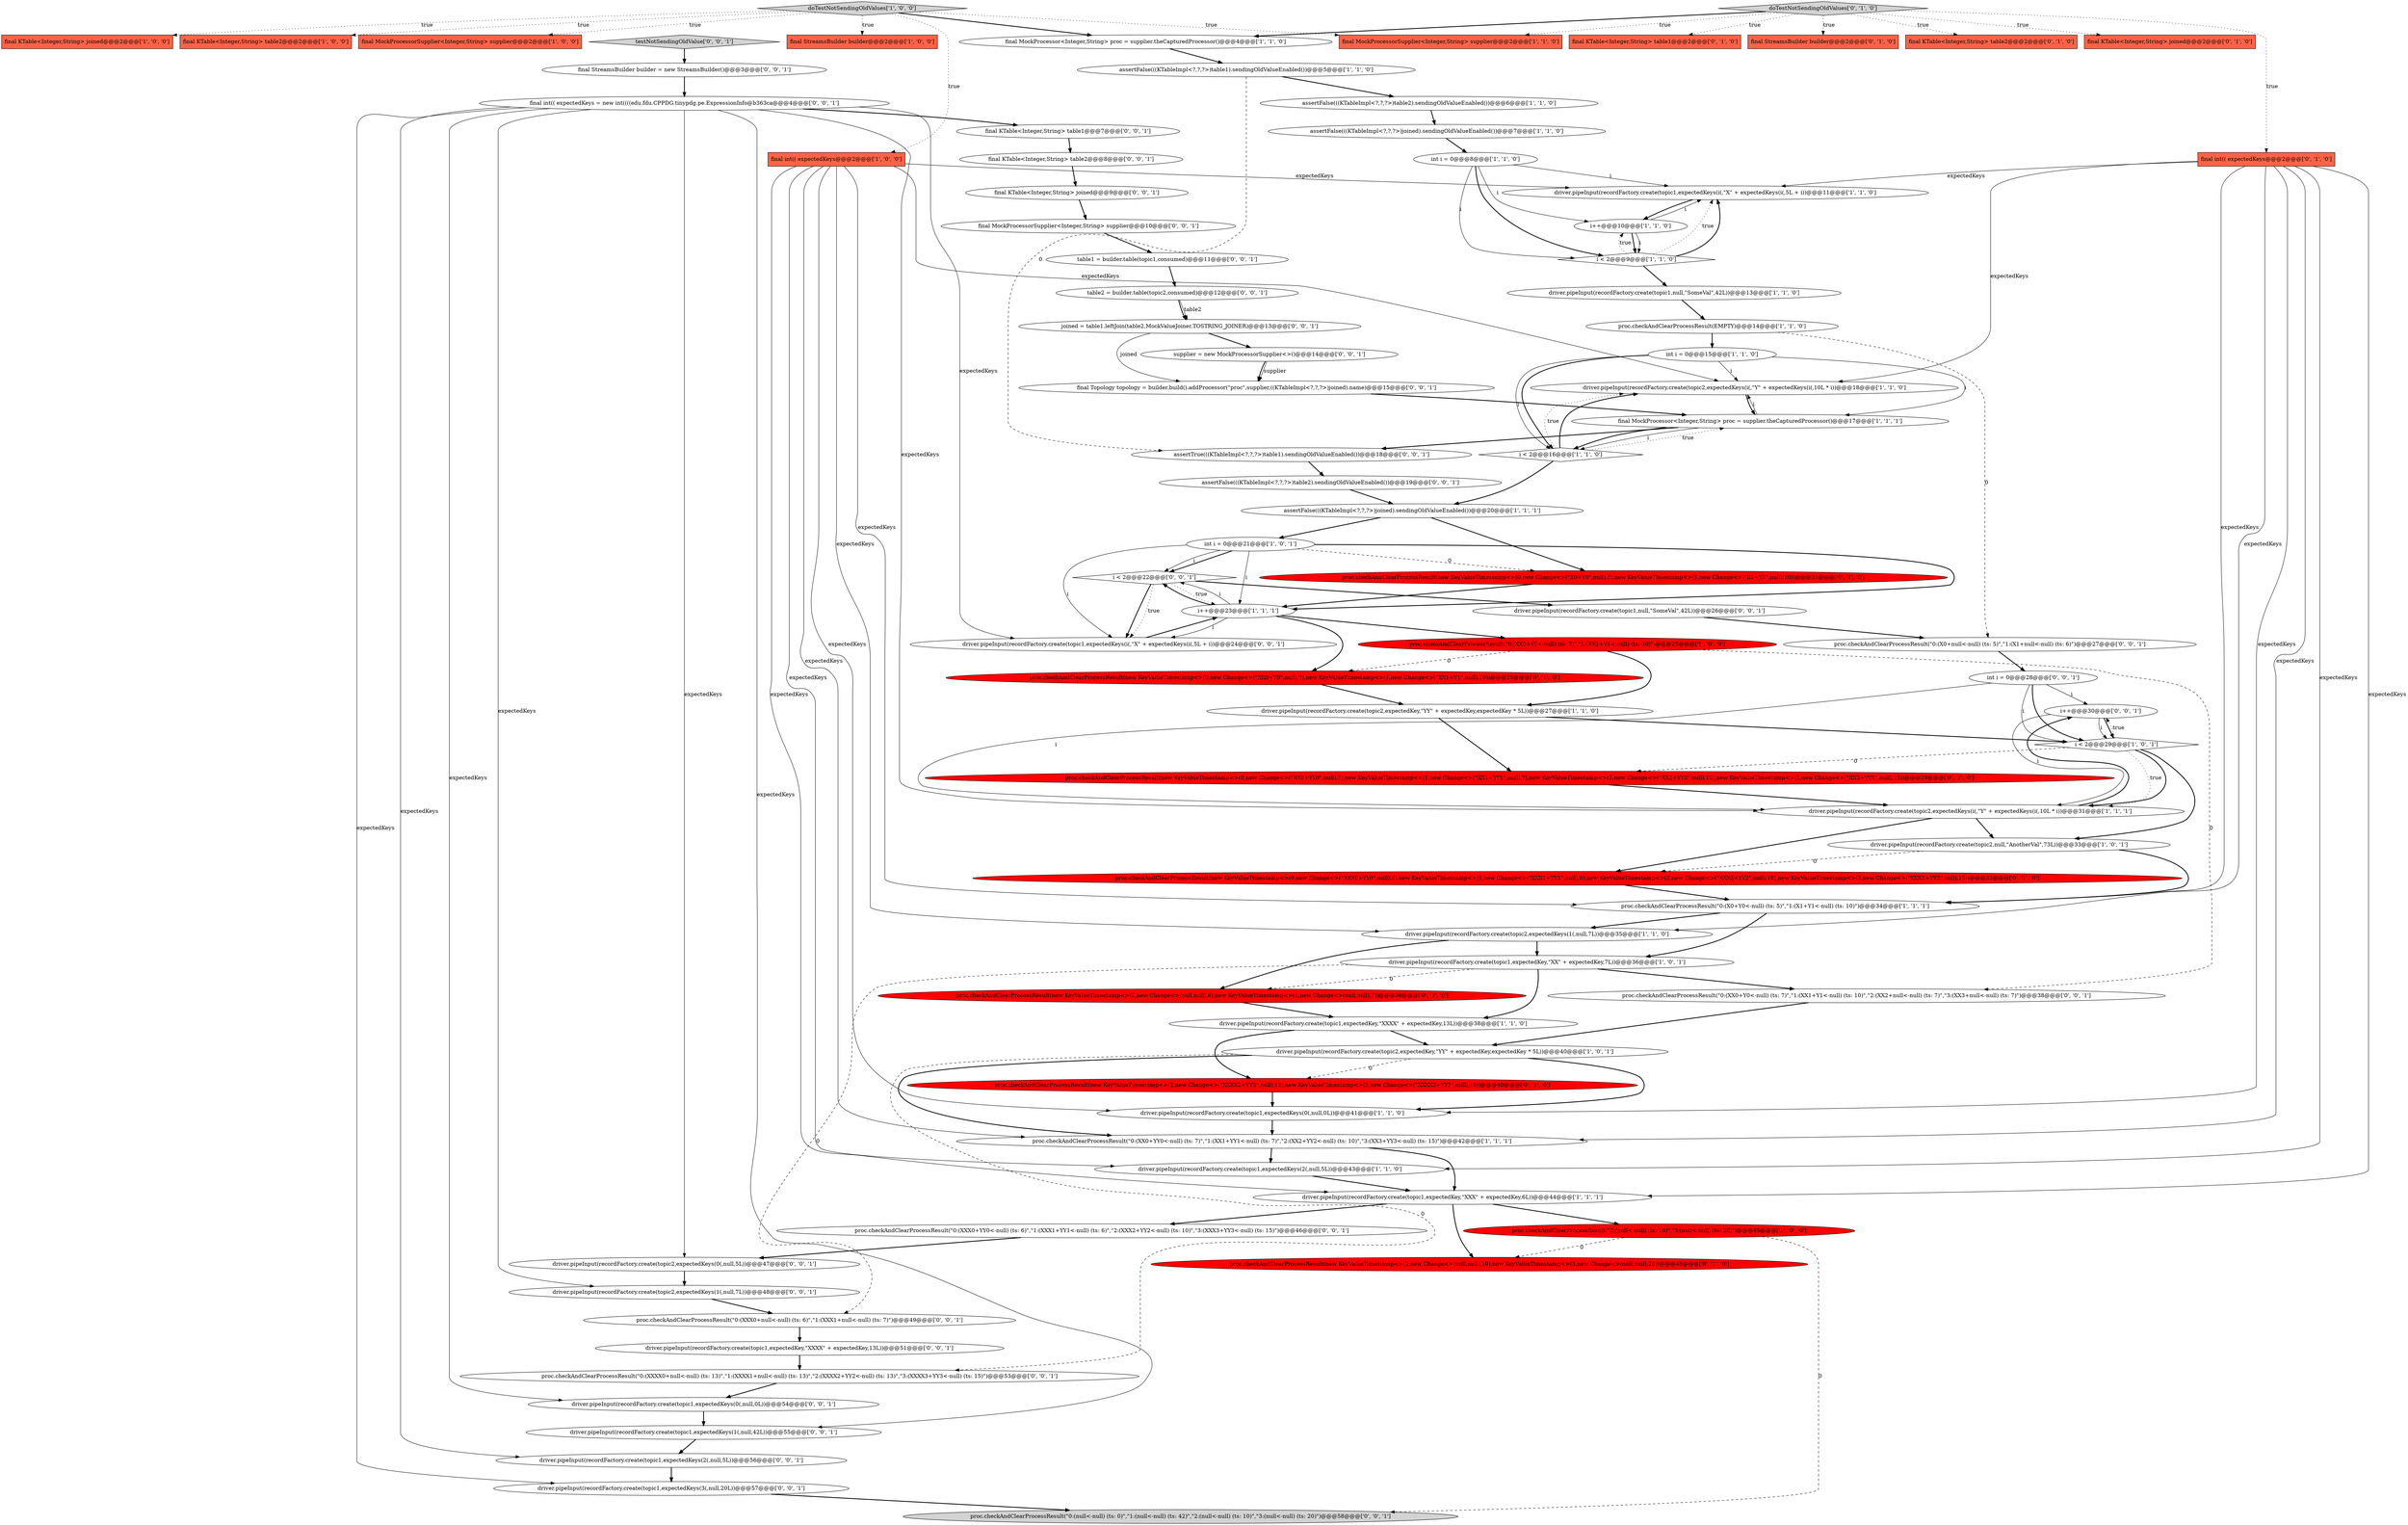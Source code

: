 digraph {
37 [style = filled, label = "final MockProcessorSupplier<Integer,String> supplier@@@2@@@['1', '0', '0']", fillcolor = tomato, shape = box image = "AAA0AAABBB1BBB"];
65 [style = filled, label = "assertFalse(((KTableImpl<?,?,?>)table2).sendingOldValueEnabled())@@@19@@@['0', '0', '1']", fillcolor = white, shape = ellipse image = "AAA0AAABBB3BBB"];
26 [style = filled, label = "final int(( expectedKeys@@@2@@@['1', '0', '0']", fillcolor = tomato, shape = box image = "AAA0AAABBB1BBB"];
28 [style = filled, label = "proc.checkAndClearProcessResult(\"0:(XX0+YY0<-null) (ts: 7)\",\"1:(XX1+YY1<-null) (ts: 7)\",\"2:(XX2+YY2<-null) (ts: 10)\",\"3:(XX3+YY3<-null) (ts: 15)\")@@@42@@@['1', '1', '1']", fillcolor = white, shape = ellipse image = "AAA0AAABBB1BBB"];
45 [style = filled, label = "proc.checkAndClearProcessResult(new KeyValueTimestamp<>(0,new Change<>(\"XX0+YY0\",null),7),new KeyValueTimestamp<>(1,new Change<>(\"XX1+YY1\",null),7),new KeyValueTimestamp<>(2,new Change<>(\"XX2+YY2\",null),10),new KeyValueTimestamp<>(3,new Change<>(\"XX3+YY3\",null),15))@@@29@@@['0', '1', '0']", fillcolor = red, shape = ellipse image = "AAA1AAABBB2BBB"];
48 [style = filled, label = "proc.checkAndClearProcessResult(new KeyValueTimestamp<>(2,new Change<>(\"XXXX2+YY2\",null),13),new KeyValueTimestamp<>(3,new Change<>(\"XXXX3+YY3\",null),15))@@@40@@@['0', '1', '0']", fillcolor = red, shape = ellipse image = "AAA1AAABBB2BBB"];
69 [style = filled, label = "i++@@@30@@@['0', '0', '1']", fillcolor = white, shape = ellipse image = "AAA0AAABBB3BBB"];
79 [style = filled, label = "proc.checkAndClearProcessResult(\"0:(XXXX0+null<-null) (ts: 13)\",\"1:(XXXX1+null<-null) (ts: 13)\",\"2:(XXXX2+YY2<-null) (ts: 13)\",\"3:(XXXX3+YY3<-null) (ts: 15)\")@@@53@@@['0', '0', '1']", fillcolor = white, shape = ellipse image = "AAA0AAABBB3BBB"];
0 [style = filled, label = "driver.pipeInput(recordFactory.create(topic1,expectedKey,\"XX\" + expectedKey,7L))@@@36@@@['1', '0', '1']", fillcolor = white, shape = ellipse image = "AAA0AAABBB1BBB"];
40 [style = filled, label = "proc.checkAndClearProcessResult(new KeyValueTimestamp<>(0,new Change<>(\"XX0+Y0\",null),7),new KeyValueTimestamp<>(1,new Change<>(\"XX1+Y1\",null),10))@@@25@@@['0', '1', '0']", fillcolor = red, shape = ellipse image = "AAA1AAABBB2BBB"];
47 [style = filled, label = "proc.checkAndClearProcessResult(new KeyValueTimestamp<>(0,new Change<>(\"XXX0+YY0\",null),6),new KeyValueTimestamp<>(1,new Change<>(\"XXX1+YY1\",null),6),new KeyValueTimestamp<>(2,new Change<>(\"XXX2+YY2\",null),10),new KeyValueTimestamp<>(3,new Change<>(\"XXX3+YY3\",null),15))@@@33@@@['0', '1', '0']", fillcolor = red, shape = ellipse image = "AAA1AAABBB2BBB"];
49 [style = filled, label = "final KTable<Integer,String> table1@@@2@@@['0', '1', '0']", fillcolor = tomato, shape = box image = "AAA0AAABBB2BBB"];
54 [style = filled, label = "table1 = builder.table(topic1,consumed)@@@11@@@['0', '0', '1']", fillcolor = white, shape = ellipse image = "AAA0AAABBB3BBB"];
3 [style = filled, label = "driver.pipeInput(recordFactory.create(topic1,expectedKeys(i(,\"X\" + expectedKeys(i(,5L + i))@@@11@@@['1', '1', '0']", fillcolor = white, shape = ellipse image = "AAA0AAABBB1BBB"];
16 [style = filled, label = "driver.pipeInput(recordFactory.create(topic2,expectedKeys(i(,\"Y\" + expectedKeys(i(,10L * i))@@@18@@@['1', '1', '0']", fillcolor = white, shape = ellipse image = "AAA0AAABBB1BBB"];
33 [style = filled, label = "int i = 0@@@8@@@['1', '1', '0']", fillcolor = white, shape = ellipse image = "AAA0AAABBB1BBB"];
73 [style = filled, label = "final int(( expectedKeys = new int((((edu.fdu.CPPDG.tinypdg.pe.ExpressionInfo@b363ca@@@4@@@['0', '0', '1']", fillcolor = white, shape = ellipse image = "AAA0AAABBB3BBB"];
80 [style = filled, label = "i < 2@@@22@@@['0', '0', '1']", fillcolor = white, shape = diamond image = "AAA0AAABBB3BBB"];
81 [style = filled, label = "proc.checkAndClearProcessResult(\"0:(XXX0+YY0<-null) (ts: 6)\",\"1:(XXX1+YY1<-null) (ts: 6)\",\"2:(XXX2+YY2<-null) (ts: 10)\",\"3:(XXX3+YY3<-null) (ts: 15)\")@@@46@@@['0', '0', '1']", fillcolor = white, shape = ellipse image = "AAA0AAABBB3BBB"];
14 [style = filled, label = "int i = 0@@@21@@@['1', '0', '1']", fillcolor = white, shape = ellipse image = "AAA0AAABBB1BBB"];
9 [style = filled, label = "driver.pipeInput(recordFactory.create(topic2,expectedKeys(1(,null,7L))@@@35@@@['1', '1', '0']", fillcolor = white, shape = ellipse image = "AAA0AAABBB1BBB"];
11 [style = filled, label = "i < 2@@@16@@@['1', '1', '0']", fillcolor = white, shape = diamond image = "AAA0AAABBB1BBB"];
23 [style = filled, label = "driver.pipeInput(recordFactory.create(topic2,null,\"AnotherVal\",73L))@@@33@@@['1', '0', '1']", fillcolor = white, shape = ellipse image = "AAA0AAABBB1BBB"];
31 [style = filled, label = "assertFalse(((KTableImpl<?,?,?>)table2).sendingOldValueEnabled())@@@6@@@['1', '1', '0']", fillcolor = white, shape = ellipse image = "AAA0AAABBB1BBB"];
64 [style = filled, label = "proc.checkAndClearProcessResult(\"0:(X0+null<-null) (ts: 5)\",\"1:(X1+null<-null) (ts: 6)\")@@@27@@@['0', '0', '1']", fillcolor = white, shape = ellipse image = "AAA0AAABBB3BBB"];
58 [style = filled, label = "table2 = builder.table(topic2,consumed)@@@12@@@['0', '0', '1']", fillcolor = white, shape = ellipse image = "AAA0AAABBB3BBB"];
17 [style = filled, label = "i++@@@23@@@['1', '1', '1']", fillcolor = white, shape = ellipse image = "AAA0AAABBB1BBB"];
2 [style = filled, label = "proc.checkAndClearProcessResult(EMPTY)@@@14@@@['1', '1', '0']", fillcolor = white, shape = ellipse image = "AAA0AAABBB1BBB"];
20 [style = filled, label = "driver.pipeInput(recordFactory.create(topic1,expectedKey,\"XXX\" + expectedKey,6L))@@@44@@@['1', '1', '1']", fillcolor = white, shape = ellipse image = "AAA0AAABBB1BBB"];
43 [style = filled, label = "final StreamsBuilder builder@@@2@@@['0', '1', '0']", fillcolor = tomato, shape = box image = "AAA0AAABBB2BBB"];
70 [style = filled, label = "assertTrue(((KTableImpl<?,?,?>)table1).sendingOldValueEnabled())@@@18@@@['0', '0', '1']", fillcolor = white, shape = ellipse image = "AAA0AAABBB3BBB"];
77 [style = filled, label = "int i = 0@@@28@@@['0', '0', '1']", fillcolor = white, shape = ellipse image = "AAA0AAABBB3BBB"];
1 [style = filled, label = "driver.pipeInput(recordFactory.create(topic1,expectedKeys(2(,null,5L))@@@43@@@['1', '1', '0']", fillcolor = white, shape = ellipse image = "AAA0AAABBB1BBB"];
55 [style = filled, label = "proc.checkAndClearProcessResult(\"0:(XXX0+null<-null) (ts: 6)\",\"1:(XXX1+null<-null) (ts: 7)\")@@@49@@@['0', '0', '1']", fillcolor = white, shape = ellipse image = "AAA0AAABBB3BBB"];
78 [style = filled, label = "driver.pipeInput(recordFactory.create(topic1,expectedKeys(3(,null,20L))@@@57@@@['0', '0', '1']", fillcolor = white, shape = ellipse image = "AAA0AAABBB3BBB"];
8 [style = filled, label = "driver.pipeInput(recordFactory.create(topic1,expectedKeys(0(,null,0L))@@@41@@@['1', '1', '0']", fillcolor = white, shape = ellipse image = "AAA0AAABBB1BBB"];
10 [style = filled, label = "proc.checkAndClearProcessResult(\"2:(null<-null) (ts: 10)\",\"3:(null<-null) (ts: 20)\")@@@45@@@['1', '0', '0']", fillcolor = red, shape = ellipse image = "AAA1AAABBB1BBB"];
22 [style = filled, label = "assertFalse(((KTableImpl<?,?,?>)table1).sendingOldValueEnabled())@@@5@@@['1', '1', '0']", fillcolor = white, shape = ellipse image = "AAA0AAABBB1BBB"];
53 [style = filled, label = "proc.checkAndClearProcessResult(\"0:(null<-null) (ts: 0)\",\"1:(null<-null) (ts: 42)\",\"2:(null<-null) (ts: 10)\",\"3:(null<-null) (ts: 20)\")@@@58@@@['0', '0', '1']", fillcolor = lightgray, shape = ellipse image = "AAA0AAABBB3BBB"];
60 [style = filled, label = "proc.checkAndClearProcessResult(\"0:(XX0+Y0<-null) (ts: 7)\",\"1:(XX1+Y1<-null) (ts: 10)\",\"2:(XX2+null<-null) (ts: 7)\",\"3:(XX3+null<-null) (ts: 7)\")@@@38@@@['0', '0', '1']", fillcolor = white, shape = ellipse image = "AAA0AAABBB3BBB"];
30 [style = filled, label = "doTestNotSendingOldValues['1', '0', '0']", fillcolor = lightgray, shape = diamond image = "AAA0AAABBB1BBB"];
18 [style = filled, label = "driver.pipeInput(recordFactory.create(topic1,null,\"SomeVal\",42L))@@@13@@@['1', '1', '0']", fillcolor = white, shape = ellipse image = "AAA0AAABBB1BBB"];
15 [style = filled, label = "proc.checkAndClearProcessResult(\"0:(X0+Y0<-null) (ts: 5)\",\"1:(X1+Y1<-null) (ts: 10)\")@@@34@@@['1', '1', '1']", fillcolor = white, shape = ellipse image = "AAA0AAABBB1BBB"];
29 [style = filled, label = "final MockProcessor<Integer,String> proc = supplier.theCapturedProcessor()@@@4@@@['1', '1', '0']", fillcolor = white, shape = ellipse image = "AAA0AAABBB1BBB"];
27 [style = filled, label = "driver.pipeInput(recordFactory.create(topic2,expectedKeys(i(,\"Y\" + expectedKeys(i(,10L * i))@@@31@@@['1', '1', '1']", fillcolor = white, shape = ellipse image = "AAA0AAABBB1BBB"];
62 [style = filled, label = "joined = table1.leftJoin(table2,MockValueJoiner.TOSTRING_JOINER)@@@13@@@['0', '0', '1']", fillcolor = white, shape = ellipse image = "AAA0AAABBB3BBB"];
51 [style = filled, label = "doTestNotSendingOldValues['0', '1', '0']", fillcolor = lightgray, shape = diamond image = "AAA0AAABBB2BBB"];
61 [style = filled, label = "final KTable<Integer,String> table2@@@8@@@['0', '0', '1']", fillcolor = white, shape = ellipse image = "AAA0AAABBB3BBB"];
7 [style = filled, label = "driver.pipeInput(recordFactory.create(topic2,expectedKey,\"YY\" + expectedKey,expectedKey * 5L))@@@27@@@['1', '1', '0']", fillcolor = white, shape = ellipse image = "AAA0AAABBB1BBB"];
63 [style = filled, label = "driver.pipeInput(recordFactory.create(topic2,expectedKeys(1(,null,7L))@@@48@@@['0', '0', '1']", fillcolor = white, shape = ellipse image = "AAA0AAABBB3BBB"];
12 [style = filled, label = "int i = 0@@@15@@@['1', '1', '0']", fillcolor = white, shape = ellipse image = "AAA0AAABBB1BBB"];
59 [style = filled, label = "driver.pipeInput(recordFactory.create(topic1,expectedKeys(i(,\"X\" + expectedKeys(i(,5L + i))@@@24@@@['0', '0', '1']", fillcolor = white, shape = ellipse image = "AAA0AAABBB3BBB"];
41 [style = filled, label = "proc.checkAndClearProcessResult(new KeyValueTimestamp<>(0,new Change<>(null,null),6),new KeyValueTimestamp<>(1,new Change<>(null,null),7))@@@36@@@['0', '1', '0']", fillcolor = red, shape = ellipse image = "AAA1AAABBB2BBB"];
83 [style = filled, label = "testNotSendingOldValue['0', '0', '1']", fillcolor = lightgray, shape = diamond image = "AAA0AAABBB3BBB"];
72 [style = filled, label = "driver.pipeInput(recordFactory.create(topic1,expectedKeys(2(,null,5L))@@@56@@@['0', '0', '1']", fillcolor = white, shape = ellipse image = "AAA0AAABBB3BBB"];
52 [style = filled, label = "supplier = new MockProcessorSupplier<>()@@@14@@@['0', '0', '1']", fillcolor = white, shape = ellipse image = "AAA0AAABBB3BBB"];
5 [style = filled, label = "i++@@@10@@@['1', '1', '0']", fillcolor = white, shape = ellipse image = "AAA0AAABBB1BBB"];
4 [style = filled, label = "final MockProcessor<Integer,String> proc = supplier.theCapturedProcessor()@@@17@@@['1', '1', '1']", fillcolor = white, shape = ellipse image = "AAA0AAABBB1BBB"];
34 [style = filled, label = "i < 2@@@9@@@['1', '1', '0']", fillcolor = white, shape = diamond image = "AAA0AAABBB1BBB"];
67 [style = filled, label = "driver.pipeInput(recordFactory.create(topic1,expectedKeys(1(,null,42L))@@@55@@@['0', '0', '1']", fillcolor = white, shape = ellipse image = "AAA0AAABBB3BBB"];
24 [style = filled, label = "driver.pipeInput(recordFactory.create(topic1,expectedKey,\"XXXX\" + expectedKey,13L))@@@38@@@['1', '1', '0']", fillcolor = white, shape = ellipse image = "AAA0AAABBB1BBB"];
76 [style = filled, label = "driver.pipeInput(recordFactory.create(topic1,expectedKey,\"XXXX\" + expectedKey,13L))@@@51@@@['0', '0', '1']", fillcolor = white, shape = ellipse image = "AAA0AAABBB3BBB"];
13 [style = filled, label = "i < 2@@@29@@@['1', '0', '1']", fillcolor = white, shape = diamond image = "AAA0AAABBB1BBB"];
6 [style = filled, label = "final StreamsBuilder builder@@@2@@@['1', '0', '0']", fillcolor = tomato, shape = box image = "AAA0AAABBB1BBB"];
21 [style = filled, label = "final KTable<Integer,String> joined@@@2@@@['1', '0', '0']", fillcolor = tomato, shape = box image = "AAA0AAABBB1BBB"];
35 [style = filled, label = "final KTable<Integer,String> table2@@@2@@@['1', '0', '0']", fillcolor = tomato, shape = box image = "AAA0AAABBB1BBB"];
38 [style = filled, label = "final MockProcessorSupplier<Integer,String> supplier@@@2@@@['1', '1', '0']", fillcolor = tomato, shape = box image = "AAA0AAABBB1BBB"];
39 [style = filled, label = "proc.checkAndClearProcessResult(new KeyValueTimestamp<>(2,new Change<>(null,null),10),new KeyValueTimestamp<>(3,new Change<>(null,null),20))@@@45@@@['0', '1', '0']", fillcolor = red, shape = ellipse image = "AAA1AAABBB2BBB"];
46 [style = filled, label = "final int(( expectedKeys@@@2@@@['0', '1', '0']", fillcolor = tomato, shape = box image = "AAA0AAABBB2BBB"];
19 [style = filled, label = "driver.pipeInput(recordFactory.create(topic2,expectedKey,\"YY\" + expectedKey,expectedKey * 5L))@@@40@@@['1', '0', '1']", fillcolor = white, shape = ellipse image = "AAA0AAABBB1BBB"];
36 [style = filled, label = "assertFalse(((KTableImpl<?,?,?>)joined).sendingOldValueEnabled())@@@20@@@['1', '1', '1']", fillcolor = white, shape = ellipse image = "AAA0AAABBB1BBB"];
75 [style = filled, label = "driver.pipeInput(recordFactory.create(topic2,expectedKeys(0(,null,5L))@@@47@@@['0', '0', '1']", fillcolor = white, shape = ellipse image = "AAA0AAABBB3BBB"];
71 [style = filled, label = "final KTable<Integer,String> joined@@@9@@@['0', '0', '1']", fillcolor = white, shape = ellipse image = "AAA0AAABBB3BBB"];
66 [style = filled, label = "driver.pipeInput(recordFactory.create(topic1,expectedKeys(0(,null,0L))@@@54@@@['0', '0', '1']", fillcolor = white, shape = ellipse image = "AAA0AAABBB3BBB"];
74 [style = filled, label = "final MockProcessorSupplier<Integer,String> supplier@@@10@@@['0', '0', '1']", fillcolor = white, shape = ellipse image = "AAA0AAABBB3BBB"];
44 [style = filled, label = "proc.checkAndClearProcessResult(new KeyValueTimestamp<>(0,new Change<>(\"X0+Y0\",null),5),new KeyValueTimestamp<>(1,new Change<>(\"X1+Y1\",null),10))@@@21@@@['0', '1', '0']", fillcolor = red, shape = ellipse image = "AAA1AAABBB2BBB"];
50 [style = filled, label = "final KTable<Integer,String> table2@@@2@@@['0', '1', '0']", fillcolor = tomato, shape = box image = "AAA0AAABBB2BBB"];
56 [style = filled, label = "driver.pipeInput(recordFactory.create(topic1,null,\"SomeVal\",42L))@@@26@@@['0', '0', '1']", fillcolor = white, shape = ellipse image = "AAA0AAABBB3BBB"];
57 [style = filled, label = "final StreamsBuilder builder = new StreamsBuilder()@@@3@@@['0', '0', '1']", fillcolor = white, shape = ellipse image = "AAA0AAABBB3BBB"];
82 [style = filled, label = "final KTable<Integer,String> table1@@@7@@@['0', '0', '1']", fillcolor = white, shape = ellipse image = "AAA0AAABBB3BBB"];
42 [style = filled, label = "final KTable<Integer,String> joined@@@2@@@['0', '1', '0']", fillcolor = tomato, shape = box image = "AAA0AAABBB2BBB"];
32 [style = filled, label = "assertFalse(((KTableImpl<?,?,?>)joined).sendingOldValueEnabled())@@@7@@@['1', '1', '0']", fillcolor = white, shape = ellipse image = "AAA0AAABBB1BBB"];
68 [style = filled, label = "final Topology topology = builder.build().addProcessor(\"proc\",supplier,((KTableImpl<?,?,?>)joined).name)@@@15@@@['0', '0', '1']", fillcolor = white, shape = ellipse image = "AAA0AAABBB3BBB"];
25 [style = filled, label = "proc.checkAndClearProcessResult(\"0:(XX0+Y0<-null) (ts: 7)\",\"1:(XX1+Y1<-null) (ts: 10)\")@@@25@@@['1', '0', '0']", fillcolor = red, shape = ellipse image = "AAA1AAABBB1BBB"];
17->25 [style = bold, label=""];
73->82 [style = bold, label=""];
79->66 [style = bold, label=""];
13->27 [style = dotted, label="true"];
33->34 [style = solid, label="i"];
73->75 [style = solid, label="expectedKeys"];
14->17 [style = solid, label="i"];
82->61 [style = bold, label=""];
56->64 [style = bold, label=""];
28->20 [style = bold, label=""];
70->65 [style = bold, label=""];
45->27 [style = bold, label=""];
34->18 [style = bold, label=""];
1->20 [style = bold, label=""];
14->17 [style = bold, label=""];
62->68 [style = solid, label="joined"];
64->77 [style = bold, label=""];
2->64 [style = dashed, label="0"];
11->36 [style = bold, label=""];
30->29 [style = bold, label=""];
22->70 [style = dashed, label="0"];
5->34 [style = bold, label=""];
52->68 [style = bold, label=""];
13->45 [style = dashed, label="0"];
63->55 [style = bold, label=""];
3->5 [style = bold, label=""];
58->62 [style = bold, label=""];
71->74 [style = bold, label=""];
0->55 [style = dashed, label="0"];
51->42 [style = dotted, label="true"];
0->24 [style = bold, label=""];
15->0 [style = bold, label=""];
20->81 [style = bold, label=""];
14->44 [style = dashed, label="0"];
73->59 [style = solid, label="expectedKeys"];
19->28 [style = bold, label=""];
51->43 [style = dotted, label="true"];
14->80 [style = bold, label=""];
68->4 [style = bold, label=""];
11->16 [style = bold, label=""];
8->28 [style = bold, label=""];
73->27 [style = solid, label="expectedKeys"];
26->9 [style = solid, label="expectedKeys"];
77->69 [style = solid, label="i"];
24->19 [style = bold, label=""];
17->80 [style = solid, label="i"];
5->3 [style = solid, label="i"];
46->15 [style = solid, label="expectedKeys"];
36->44 [style = bold, label=""];
77->13 [style = solid, label="i"];
66->67 [style = bold, label=""];
12->11 [style = bold, label=""];
30->6 [style = dotted, label="true"];
25->40 [style = dashed, label="0"];
61->71 [style = bold, label=""];
69->13 [style = solid, label="i"];
13->69 [style = dotted, label="true"];
36->14 [style = bold, label=""];
25->7 [style = bold, label=""];
44->17 [style = bold, label=""];
54->58 [style = bold, label=""];
73->66 [style = solid, label="expectedKeys"];
55->76 [style = bold, label=""];
46->28 [style = solid, label="expectedKeys"];
69->27 [style = solid, label="i"];
0->41 [style = dashed, label="0"];
58->62 [style = solid, label="table2"];
15->9 [style = bold, label=""];
19->48 [style = dashed, label="0"];
20->39 [style = bold, label=""];
80->56 [style = bold, label=""];
11->16 [style = dotted, label="true"];
26->15 [style = solid, label="expectedKeys"];
12->11 [style = solid, label="i"];
60->19 [style = bold, label=""];
27->47 [style = bold, label=""];
26->8 [style = solid, label="expectedKeys"];
46->1 [style = solid, label="expectedKeys"];
17->80 [style = bold, label=""];
10->39 [style = dashed, label="0"];
25->60 [style = dashed, label="0"];
17->59 [style = solid, label="i"];
31->32 [style = bold, label=""];
23->15 [style = bold, label=""];
80->17 [style = dotted, label="true"];
80->59 [style = bold, label=""];
17->40 [style = bold, label=""];
46->16 [style = solid, label="expectedKeys"];
51->49 [style = dotted, label="true"];
46->3 [style = solid, label="expectedKeys"];
73->67 [style = solid, label="expectedKeys"];
11->4 [style = dotted, label="true"];
10->53 [style = dashed, label="0"];
67->72 [style = bold, label=""];
32->33 [style = bold, label=""];
73->72 [style = solid, label="expectedKeys"];
14->80 [style = solid, label="i"];
33->5 [style = solid, label="i"];
51->29 [style = bold, label=""];
73->78 [style = solid, label="expectedKeys"];
46->8 [style = solid, label="expectedKeys"];
13->27 [style = bold, label=""];
4->16 [style = solid, label="i"];
80->59 [style = dotted, label="true"];
81->75 [style = bold, label=""];
26->28 [style = solid, label="expectedKeys"];
27->69 [style = bold, label=""];
30->38 [style = dotted, label="true"];
30->37 [style = dotted, label="true"];
26->3 [style = solid, label="expectedKeys"];
77->27 [style = solid, label="i"];
16->4 [style = bold, label=""];
77->13 [style = bold, label=""];
52->68 [style = solid, label="supplier"];
33->3 [style = solid, label="i"];
14->59 [style = solid, label="i"];
59->17 [style = bold, label=""];
26->16 [style = solid, label="expectedKeys"];
7->13 [style = bold, label=""];
4->70 [style = bold, label=""];
34->5 [style = dotted, label="true"];
4->11 [style = solid, label="i"];
47->15 [style = bold, label=""];
12->16 [style = solid, label="i"];
9->0 [style = bold, label=""];
41->24 [style = bold, label=""];
62->52 [style = bold, label=""];
57->73 [style = bold, label=""];
22->31 [style = bold, label=""];
28->1 [style = bold, label=""];
30->26 [style = dotted, label="true"];
19->79 [style = dashed, label="0"];
48->8 [style = bold, label=""];
18->2 [style = bold, label=""];
30->21 [style = dotted, label="true"];
5->34 [style = solid, label="i"];
46->20 [style = solid, label="expectedKeys"];
19->8 [style = bold, label=""];
26->20 [style = solid, label="expectedKeys"];
2->12 [style = bold, label=""];
26->1 [style = solid, label="expectedKeys"];
20->10 [style = bold, label=""];
7->45 [style = bold, label=""];
9->41 [style = bold, label=""];
75->63 [style = bold, label=""];
65->36 [style = bold, label=""];
72->78 [style = bold, label=""];
78->53 [style = bold, label=""];
40->7 [style = bold, label=""];
34->3 [style = dotted, label="true"];
51->38 [style = dotted, label="true"];
46->9 [style = solid, label="expectedKeys"];
0->60 [style = bold, label=""];
23->47 [style = dashed, label="0"];
34->3 [style = bold, label=""];
30->35 [style = dotted, label="true"];
12->4 [style = solid, label="i"];
13->23 [style = bold, label=""];
27->23 [style = bold, label=""];
76->79 [style = bold, label=""];
83->57 [style = bold, label=""];
73->63 [style = solid, label="expectedKeys"];
29->22 [style = bold, label=""];
51->50 [style = dotted, label="true"];
69->13 [style = bold, label=""];
4->11 [style = bold, label=""];
74->54 [style = bold, label=""];
33->34 [style = bold, label=""];
24->48 [style = bold, label=""];
51->46 [style = dotted, label="true"];
}

